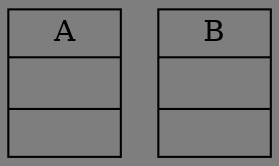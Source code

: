 digraph "classes_1._适配器模式_1.py" {
rankdir=BT
bgcolor="#7e7e7e"
charset="utf-8"
"1._适配器模式_1.A" [color="black", fontcolor="black", label=<{A|<br ALIGN="LEFT"/>|}>, shape="record", style="solid"];
"1._适配器模式_1.B" [color="black", fontcolor="black", label=<{B|<br ALIGN="LEFT"/>|}>, shape="record", style="solid"];
}
